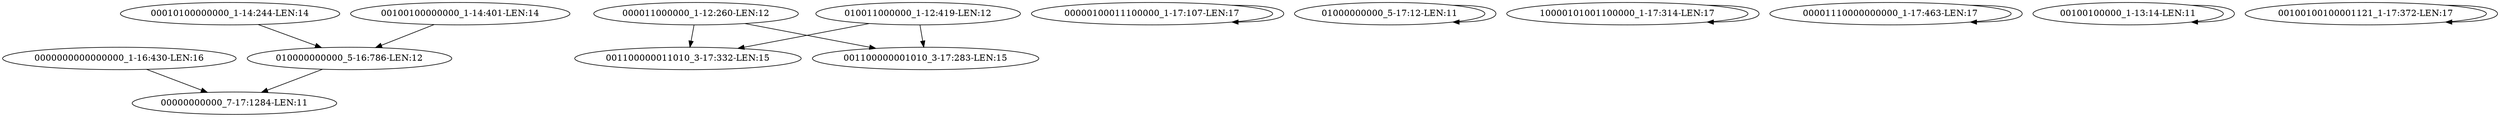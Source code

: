 digraph G {
    "0000000000000000_1-16:430-LEN:16" -> "00000000000_7-17:1284-LEN:11";
    "000011000000_1-12:260-LEN:12" -> "001100000011010_3-17:332-LEN:15";
    "000011000000_1-12:260-LEN:12" -> "001100000001010_3-17:283-LEN:15";
    "00000100011100000_1-17:107-LEN:17" -> "00000100011100000_1-17:107-LEN:17";
    "01000000000_5-17:12-LEN:11" -> "01000000000_5-17:12-LEN:11";
    "010011000000_1-12:419-LEN:12" -> "001100000011010_3-17:332-LEN:15";
    "010011000000_1-12:419-LEN:12" -> "001100000001010_3-17:283-LEN:15";
    "00010100000000_1-14:244-LEN:14" -> "010000000000_5-16:786-LEN:12";
    "10000101001100000_1-17:314-LEN:17" -> "10000101001100000_1-17:314-LEN:17";
    "00100100000000_1-14:401-LEN:14" -> "010000000000_5-16:786-LEN:12";
    "00001110000000000_1-17:463-LEN:17" -> "00001110000000000_1-17:463-LEN:17";
    "00100100000_1-13:14-LEN:11" -> "00100100000_1-13:14-LEN:11";
    "010000000000_5-16:786-LEN:12" -> "00000000000_7-17:1284-LEN:11";
    "00100100100001121_1-17:372-LEN:17" -> "00100100100001121_1-17:372-LEN:17";
}
